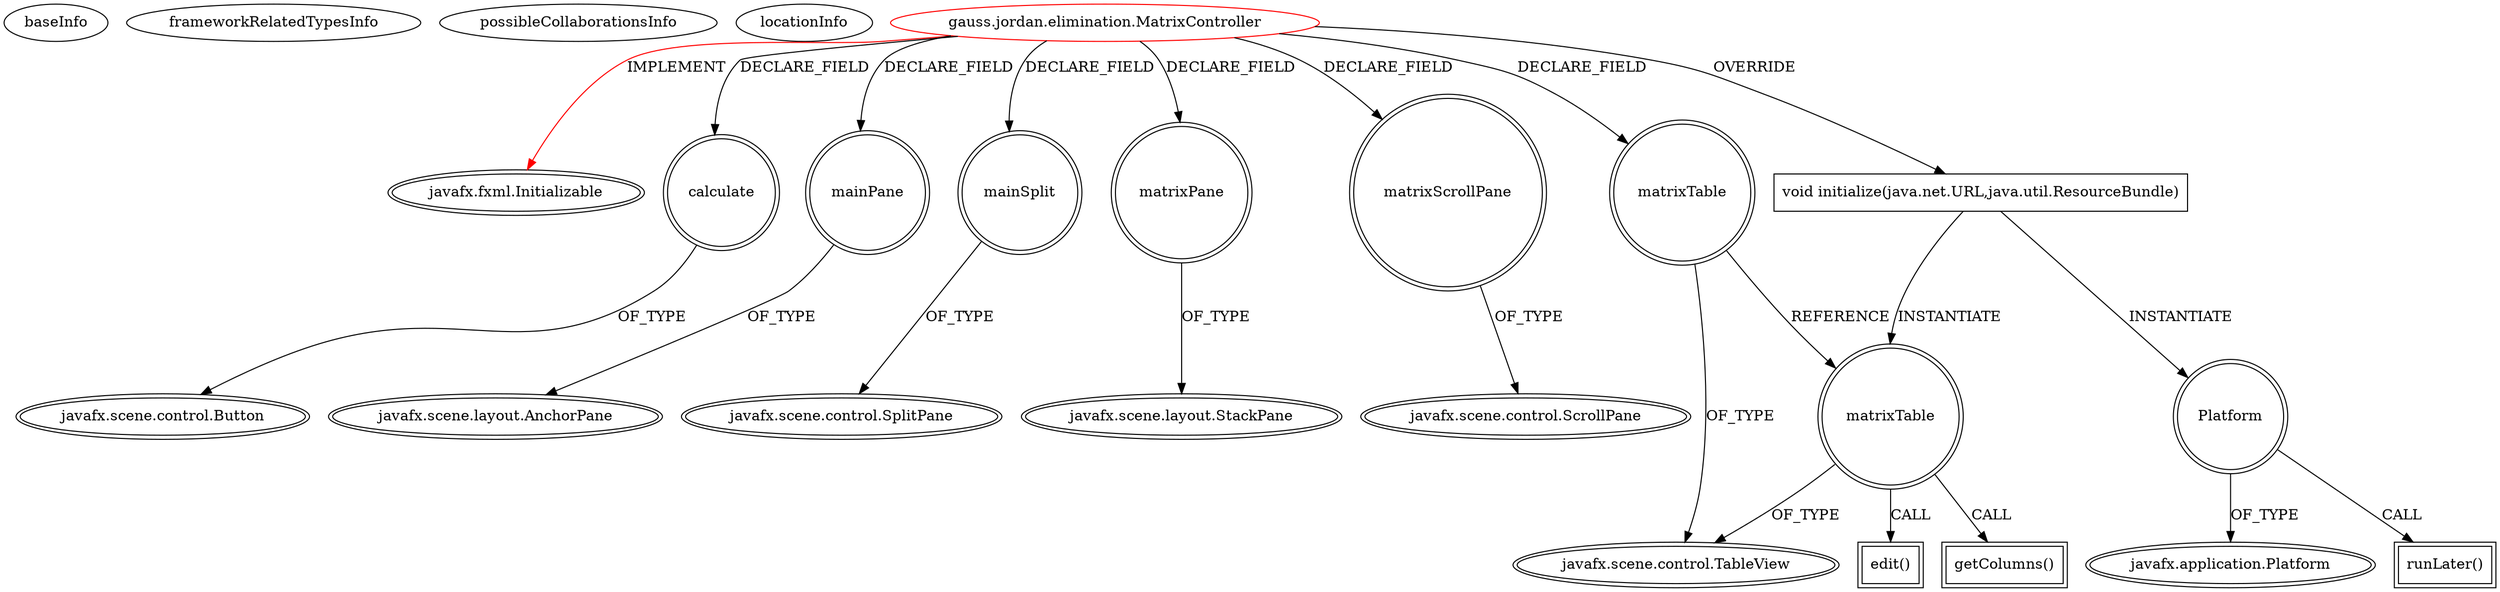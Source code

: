 digraph {
baseInfo[graphId=4393,category="extension_graph",isAnonymous=false,possibleRelation=false]
frameworkRelatedTypesInfo[0="javafx.fxml.Initializable"]
possibleCollaborationsInfo[]
locationInfo[projectName="svadlamudi-GaussJordanElimination",filePath="/svadlamudi-GaussJordanElimination/GaussJordanElimination-master/src/gauss/jordan/elimination/MatrixController.java",contextSignature="MatrixController",graphId="4393"]
0[label="gauss.jordan.elimination.MatrixController",vertexType="ROOT_CLIENT_CLASS_DECLARATION",isFrameworkType=false,color=red]
1[label="javafx.fxml.Initializable",vertexType="FRAMEWORK_INTERFACE_TYPE",isFrameworkType=true,peripheries=2]
2[label="calculate",vertexType="FIELD_DECLARATION",isFrameworkType=true,peripheries=2,shape=circle]
3[label="javafx.scene.control.Button",vertexType="FRAMEWORK_CLASS_TYPE",isFrameworkType=true,peripheries=2]
4[label="mainPane",vertexType="FIELD_DECLARATION",isFrameworkType=true,peripheries=2,shape=circle]
5[label="javafx.scene.layout.AnchorPane",vertexType="FRAMEWORK_CLASS_TYPE",isFrameworkType=true,peripheries=2]
6[label="mainSplit",vertexType="FIELD_DECLARATION",isFrameworkType=true,peripheries=2,shape=circle]
7[label="javafx.scene.control.SplitPane",vertexType="FRAMEWORK_CLASS_TYPE",isFrameworkType=true,peripheries=2]
8[label="matrixPane",vertexType="FIELD_DECLARATION",isFrameworkType=true,peripheries=2,shape=circle]
9[label="javafx.scene.layout.StackPane",vertexType="FRAMEWORK_CLASS_TYPE",isFrameworkType=true,peripheries=2]
10[label="matrixScrollPane",vertexType="FIELD_DECLARATION",isFrameworkType=true,peripheries=2,shape=circle]
11[label="javafx.scene.control.ScrollPane",vertexType="FRAMEWORK_CLASS_TYPE",isFrameworkType=true,peripheries=2]
12[label="matrixTable",vertexType="FIELD_DECLARATION",isFrameworkType=true,peripheries=2,shape=circle]
13[label="javafx.scene.control.TableView",vertexType="FRAMEWORK_CLASS_TYPE",isFrameworkType=true,peripheries=2]
14[label="void initialize(java.net.URL,java.util.ResourceBundle)",vertexType="OVERRIDING_METHOD_DECLARATION",isFrameworkType=false,shape=box]
15[label="Platform",vertexType="VARIABLE_EXPRESION",isFrameworkType=true,peripheries=2,shape=circle]
17[label="javafx.application.Platform",vertexType="FRAMEWORK_CLASS_TYPE",isFrameworkType=true,peripheries=2]
16[label="runLater()",vertexType="INSIDE_CALL",isFrameworkType=true,peripheries=2,shape=box]
18[label="matrixTable",vertexType="VARIABLE_EXPRESION",isFrameworkType=true,peripheries=2,shape=circle]
19[label="edit()",vertexType="INSIDE_CALL",isFrameworkType=true,peripheries=2,shape=box]
22[label="getColumns()",vertexType="INSIDE_CALL",isFrameworkType=true,peripheries=2,shape=box]
0->1[label="IMPLEMENT",color=red]
0->2[label="DECLARE_FIELD"]
2->3[label="OF_TYPE"]
0->4[label="DECLARE_FIELD"]
4->5[label="OF_TYPE"]
0->6[label="DECLARE_FIELD"]
6->7[label="OF_TYPE"]
0->8[label="DECLARE_FIELD"]
8->9[label="OF_TYPE"]
0->10[label="DECLARE_FIELD"]
10->11[label="OF_TYPE"]
0->12[label="DECLARE_FIELD"]
12->13[label="OF_TYPE"]
0->14[label="OVERRIDE"]
14->15[label="INSTANTIATE"]
15->17[label="OF_TYPE"]
15->16[label="CALL"]
14->18[label="INSTANTIATE"]
12->18[label="REFERENCE"]
18->13[label="OF_TYPE"]
18->19[label="CALL"]
18->22[label="CALL"]
}
